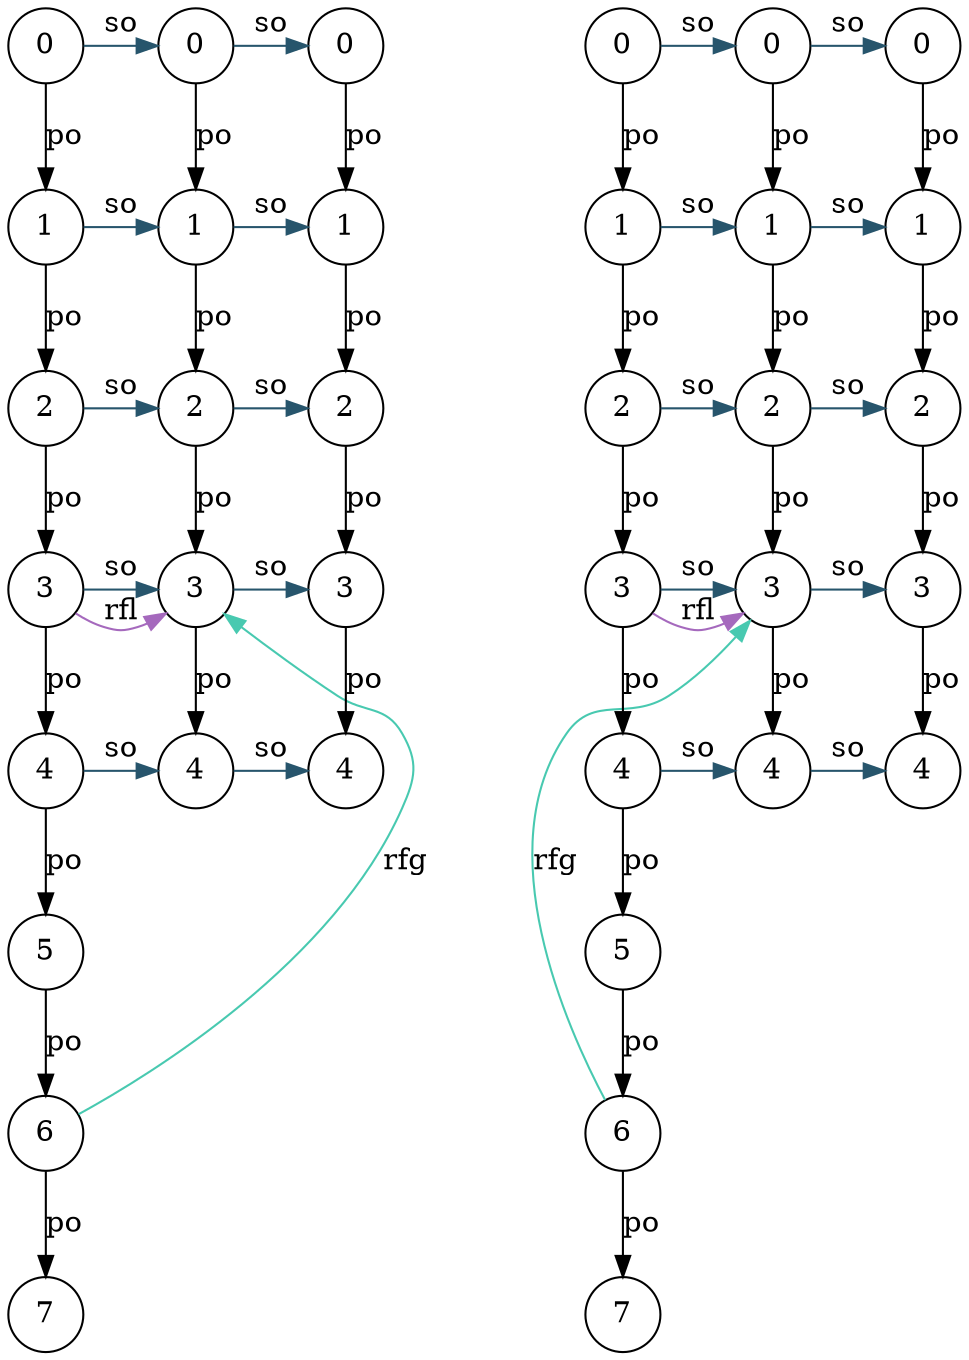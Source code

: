 digraph {
	node [shape = circle];
	rankdir=TB
	overlap=false
{ rank = same; 0 }
{ rank = same; 2; 10; 15; 20; 28; 33; }
{ rank = same; 6; 24; }
{ rank = same; 0; 8; 13; 18; 26; 31; }
{ rank = same; 1; 9; 14; 19; 27; 32; }
{ rank = same; 5; 23; }
{ rank = same; 3; 11; 16; 21; 29; 34; }
{ rank = same; 4; 12; 17; 22; 30; 35; }
{ rank = same; 7; 25; }
  0 [label="0"]
  1 [label="1"]
  2 [label="2"]
  3 [label="3"]
  4 [label="4"]
  5 [label="5"]
  6 [label="6"]
  7 [label="7"]
  8 [label="0"]
  9 [label="1"]
  10 [label="2"]
  11 [label="3"]
  12 [label="4"]
  13 [label="0"]
  14 [label="1"]
  15 [label="2"]
  16 [label="3"]
  17 [label="4"]
  18 [label="0"]
  19 [label="1"]
  20 [label="2"]
  21 [label="3"]
  22 [label="4"]
  23 [label="5"]
  24 [label="6"]
  25 [label="7"]
  26 [label="0"]
  27 [label="1"]
  28 [label="2"]
  29 [label="3"]
  30 [label="4"]
  31 [label="0"]
  32 [label="1"]
  33 [label="2"]
  34 [label="3"]
  35 [label="4"]
  0 -> 1 [constraint = true color = "#000000" label="po"]
  1 -> 2 [constraint = true color = "#000000" label="po"]
  2 -> 3 [constraint = true color = "#000000" label="po"]
  3 -> 4 [constraint = true color = "#000000" label="po"]
  4 -> 5 [constraint = true color = "#000000" label="po"]
  5 -> 6 [constraint = true color = "#000000" label="po"]
  6 -> 7 [constraint = true color = "#000000" label="po"]
  0 -> 8 [constraint = true color = "#27556C" label="so"]
  8 -> 9 [constraint = true color = "#000000" label="po"]
  1 -> 9 [constraint = true color = "#27556C" label="so"]
  9 -> 10 [constraint = true color = "#000000" label="po"]
  2 -> 10 [constraint = true color = "#27556C" label="so"]
  10 -> 11 [constraint = true color = "#000000" label="po"]
  3 -> 11 [constraint = true color = "#27556C" label="so"]
  11 -> 12 [constraint = true color = "#000000" label="po"]
  4 -> 12 [constraint = true color = "#27556C" label="so"]
  8 -> 13 [constraint = true color = "#27556C" label="so"]
  13 -> 14 [constraint = true color = "#000000" label="po"]
  9 -> 14 [constraint = true color = "#27556C" label="so"]
  14 -> 15 [constraint = true color = "#000000" label="po"]
  10 -> 15 [constraint = true color = "#27556C" label="so"]
  15 -> 16 [constraint = true color = "#000000" label="po"]
  11 -> 16 [constraint = true color = "#27556C" label="so"]
  16 -> 17 [constraint = true color = "#000000" label="po"]
  12 -> 17 [constraint = true color = "#27556C" label="so"]
  18 -> 19 [constraint = true color = "#000000" label="po"]
  19 -> 20 [constraint = true color = "#000000" label="po"]
  20 -> 21 [constraint = true color = "#000000" label="po"]
  21 -> 22 [constraint = true color = "#000000" label="po"]
  22 -> 23 [constraint = true color = "#000000" label="po"]
  23 -> 24 [constraint = true color = "#000000" label="po"]
  24 -> 25 [constraint = true color = "#000000" label="po"]
  18 -> 26 [constraint = true color = "#27556C" label="so"]
  26 -> 27 [constraint = true color = "#000000" label="po"]
  19 -> 27 [constraint = true color = "#27556C" label="so"]
  27 -> 28 [constraint = true color = "#000000" label="po"]
  20 -> 28 [constraint = true color = "#27556C" label="so"]
  28 -> 29 [constraint = true color = "#000000" label="po"]
  21 -> 29 [constraint = true color = "#27556C" label="so"]
  29 -> 30 [constraint = true color = "#000000" label="po"]
  22 -> 30 [constraint = true color = "#27556C" label="so"]
  26 -> 31 [constraint = true color = "#27556C" label="so"]
  31 -> 32 [constraint = true color = "#000000" label="po"]
  27 -> 32 [constraint = true color = "#27556C" label="so"]
  32 -> 33 [constraint = true color = "#000000" label="po"]
  28 -> 33 [constraint = true color = "#27556C" label="so"]
  33 -> 34 [constraint = true color = "#000000" label="po"]
  29 -> 34 [constraint = true color = "#27556C" label="so"]
  34 -> 35 [constraint = true color = "#000000" label="po"]
  30 -> 35 [constraint = true color = "#27556C" label="so"]
  3 -> 11 [constraint = false color = "#A569BD" label="rfl"]
  6 -> 11 [constraint = false color = "#48C9B0" label="rfg"]
  21 -> 29 [constraint = false color = "#A569BD" label="rfl"]
  24 -> 29 [constraint = false color = "#48C9B0" label="rfg"]
}